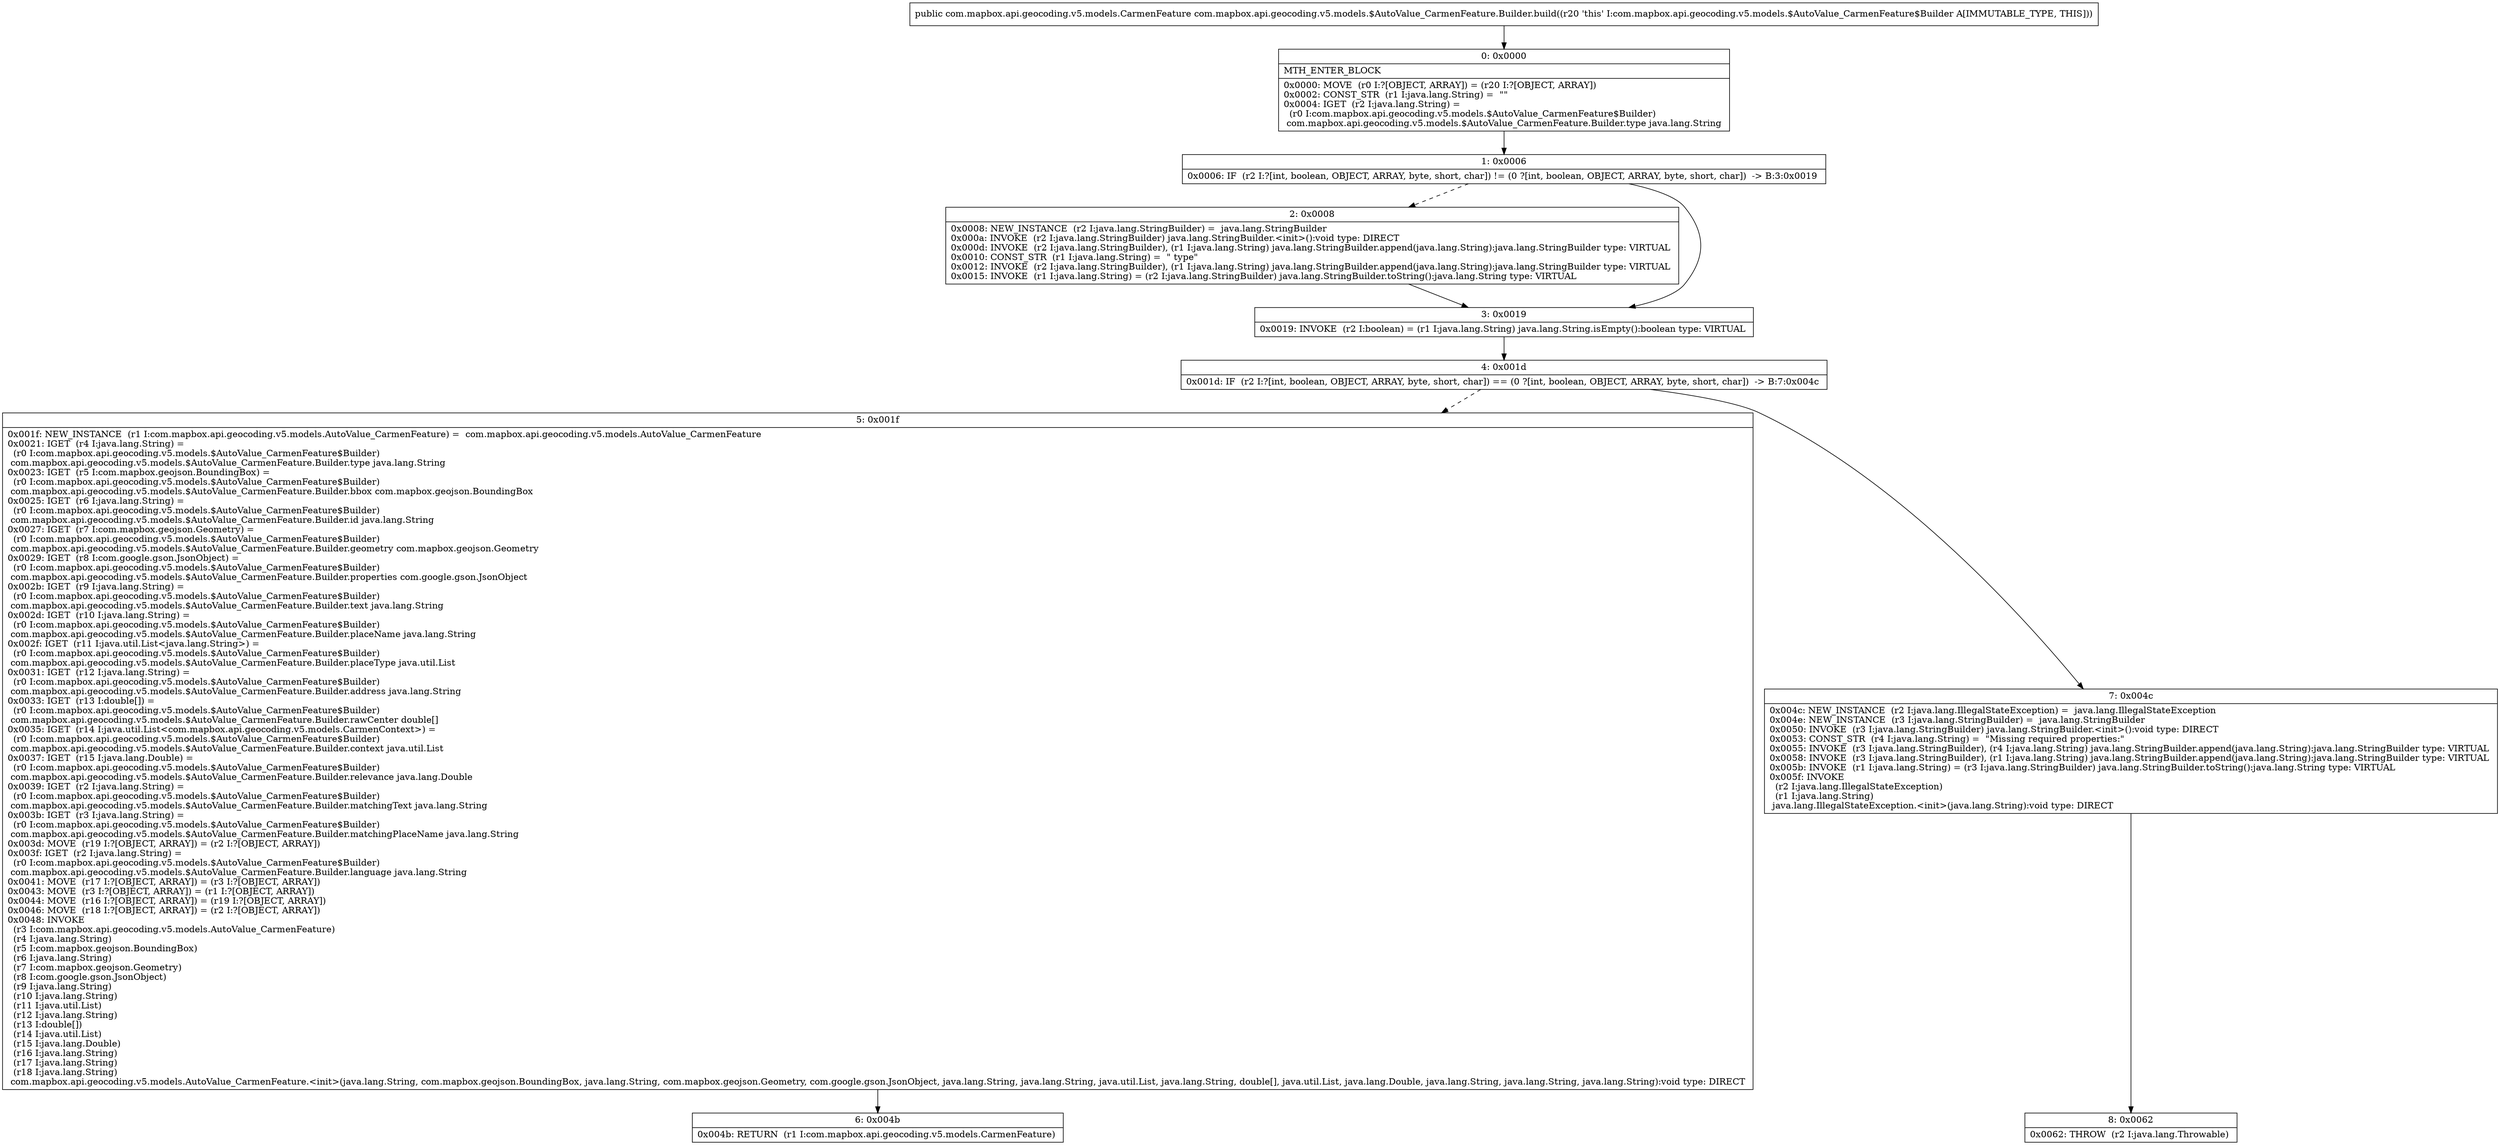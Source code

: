 digraph "CFG forcom.mapbox.api.geocoding.v5.models.$AutoValue_CarmenFeature.Builder.build()Lcom\/mapbox\/api\/geocoding\/v5\/models\/CarmenFeature;" {
Node_0 [shape=record,label="{0\:\ 0x0000|MTH_ENTER_BLOCK\l|0x0000: MOVE  (r0 I:?[OBJECT, ARRAY]) = (r20 I:?[OBJECT, ARRAY]) \l0x0002: CONST_STR  (r1 I:java.lang.String) =  \"\" \l0x0004: IGET  (r2 I:java.lang.String) = \l  (r0 I:com.mapbox.api.geocoding.v5.models.$AutoValue_CarmenFeature$Builder)\l com.mapbox.api.geocoding.v5.models.$AutoValue_CarmenFeature.Builder.type java.lang.String \l}"];
Node_1 [shape=record,label="{1\:\ 0x0006|0x0006: IF  (r2 I:?[int, boolean, OBJECT, ARRAY, byte, short, char]) != (0 ?[int, boolean, OBJECT, ARRAY, byte, short, char])  \-\> B:3:0x0019 \l}"];
Node_2 [shape=record,label="{2\:\ 0x0008|0x0008: NEW_INSTANCE  (r2 I:java.lang.StringBuilder) =  java.lang.StringBuilder \l0x000a: INVOKE  (r2 I:java.lang.StringBuilder) java.lang.StringBuilder.\<init\>():void type: DIRECT \l0x000d: INVOKE  (r2 I:java.lang.StringBuilder), (r1 I:java.lang.String) java.lang.StringBuilder.append(java.lang.String):java.lang.StringBuilder type: VIRTUAL \l0x0010: CONST_STR  (r1 I:java.lang.String) =  \" type\" \l0x0012: INVOKE  (r2 I:java.lang.StringBuilder), (r1 I:java.lang.String) java.lang.StringBuilder.append(java.lang.String):java.lang.StringBuilder type: VIRTUAL \l0x0015: INVOKE  (r1 I:java.lang.String) = (r2 I:java.lang.StringBuilder) java.lang.StringBuilder.toString():java.lang.String type: VIRTUAL \l}"];
Node_3 [shape=record,label="{3\:\ 0x0019|0x0019: INVOKE  (r2 I:boolean) = (r1 I:java.lang.String) java.lang.String.isEmpty():boolean type: VIRTUAL \l}"];
Node_4 [shape=record,label="{4\:\ 0x001d|0x001d: IF  (r2 I:?[int, boolean, OBJECT, ARRAY, byte, short, char]) == (0 ?[int, boolean, OBJECT, ARRAY, byte, short, char])  \-\> B:7:0x004c \l}"];
Node_5 [shape=record,label="{5\:\ 0x001f|0x001f: NEW_INSTANCE  (r1 I:com.mapbox.api.geocoding.v5.models.AutoValue_CarmenFeature) =  com.mapbox.api.geocoding.v5.models.AutoValue_CarmenFeature \l0x0021: IGET  (r4 I:java.lang.String) = \l  (r0 I:com.mapbox.api.geocoding.v5.models.$AutoValue_CarmenFeature$Builder)\l com.mapbox.api.geocoding.v5.models.$AutoValue_CarmenFeature.Builder.type java.lang.String \l0x0023: IGET  (r5 I:com.mapbox.geojson.BoundingBox) = \l  (r0 I:com.mapbox.api.geocoding.v5.models.$AutoValue_CarmenFeature$Builder)\l com.mapbox.api.geocoding.v5.models.$AutoValue_CarmenFeature.Builder.bbox com.mapbox.geojson.BoundingBox \l0x0025: IGET  (r6 I:java.lang.String) = \l  (r0 I:com.mapbox.api.geocoding.v5.models.$AutoValue_CarmenFeature$Builder)\l com.mapbox.api.geocoding.v5.models.$AutoValue_CarmenFeature.Builder.id java.lang.String \l0x0027: IGET  (r7 I:com.mapbox.geojson.Geometry) = \l  (r0 I:com.mapbox.api.geocoding.v5.models.$AutoValue_CarmenFeature$Builder)\l com.mapbox.api.geocoding.v5.models.$AutoValue_CarmenFeature.Builder.geometry com.mapbox.geojson.Geometry \l0x0029: IGET  (r8 I:com.google.gson.JsonObject) = \l  (r0 I:com.mapbox.api.geocoding.v5.models.$AutoValue_CarmenFeature$Builder)\l com.mapbox.api.geocoding.v5.models.$AutoValue_CarmenFeature.Builder.properties com.google.gson.JsonObject \l0x002b: IGET  (r9 I:java.lang.String) = \l  (r0 I:com.mapbox.api.geocoding.v5.models.$AutoValue_CarmenFeature$Builder)\l com.mapbox.api.geocoding.v5.models.$AutoValue_CarmenFeature.Builder.text java.lang.String \l0x002d: IGET  (r10 I:java.lang.String) = \l  (r0 I:com.mapbox.api.geocoding.v5.models.$AutoValue_CarmenFeature$Builder)\l com.mapbox.api.geocoding.v5.models.$AutoValue_CarmenFeature.Builder.placeName java.lang.String \l0x002f: IGET  (r11 I:java.util.List\<java.lang.String\>) = \l  (r0 I:com.mapbox.api.geocoding.v5.models.$AutoValue_CarmenFeature$Builder)\l com.mapbox.api.geocoding.v5.models.$AutoValue_CarmenFeature.Builder.placeType java.util.List \l0x0031: IGET  (r12 I:java.lang.String) = \l  (r0 I:com.mapbox.api.geocoding.v5.models.$AutoValue_CarmenFeature$Builder)\l com.mapbox.api.geocoding.v5.models.$AutoValue_CarmenFeature.Builder.address java.lang.String \l0x0033: IGET  (r13 I:double[]) = \l  (r0 I:com.mapbox.api.geocoding.v5.models.$AutoValue_CarmenFeature$Builder)\l com.mapbox.api.geocoding.v5.models.$AutoValue_CarmenFeature.Builder.rawCenter double[] \l0x0035: IGET  (r14 I:java.util.List\<com.mapbox.api.geocoding.v5.models.CarmenContext\>) = \l  (r0 I:com.mapbox.api.geocoding.v5.models.$AutoValue_CarmenFeature$Builder)\l com.mapbox.api.geocoding.v5.models.$AutoValue_CarmenFeature.Builder.context java.util.List \l0x0037: IGET  (r15 I:java.lang.Double) = \l  (r0 I:com.mapbox.api.geocoding.v5.models.$AutoValue_CarmenFeature$Builder)\l com.mapbox.api.geocoding.v5.models.$AutoValue_CarmenFeature.Builder.relevance java.lang.Double \l0x0039: IGET  (r2 I:java.lang.String) = \l  (r0 I:com.mapbox.api.geocoding.v5.models.$AutoValue_CarmenFeature$Builder)\l com.mapbox.api.geocoding.v5.models.$AutoValue_CarmenFeature.Builder.matchingText java.lang.String \l0x003b: IGET  (r3 I:java.lang.String) = \l  (r0 I:com.mapbox.api.geocoding.v5.models.$AutoValue_CarmenFeature$Builder)\l com.mapbox.api.geocoding.v5.models.$AutoValue_CarmenFeature.Builder.matchingPlaceName java.lang.String \l0x003d: MOVE  (r19 I:?[OBJECT, ARRAY]) = (r2 I:?[OBJECT, ARRAY]) \l0x003f: IGET  (r2 I:java.lang.String) = \l  (r0 I:com.mapbox.api.geocoding.v5.models.$AutoValue_CarmenFeature$Builder)\l com.mapbox.api.geocoding.v5.models.$AutoValue_CarmenFeature.Builder.language java.lang.String \l0x0041: MOVE  (r17 I:?[OBJECT, ARRAY]) = (r3 I:?[OBJECT, ARRAY]) \l0x0043: MOVE  (r3 I:?[OBJECT, ARRAY]) = (r1 I:?[OBJECT, ARRAY]) \l0x0044: MOVE  (r16 I:?[OBJECT, ARRAY]) = (r19 I:?[OBJECT, ARRAY]) \l0x0046: MOVE  (r18 I:?[OBJECT, ARRAY]) = (r2 I:?[OBJECT, ARRAY]) \l0x0048: INVOKE  \l  (r3 I:com.mapbox.api.geocoding.v5.models.AutoValue_CarmenFeature)\l  (r4 I:java.lang.String)\l  (r5 I:com.mapbox.geojson.BoundingBox)\l  (r6 I:java.lang.String)\l  (r7 I:com.mapbox.geojson.Geometry)\l  (r8 I:com.google.gson.JsonObject)\l  (r9 I:java.lang.String)\l  (r10 I:java.lang.String)\l  (r11 I:java.util.List)\l  (r12 I:java.lang.String)\l  (r13 I:double[])\l  (r14 I:java.util.List)\l  (r15 I:java.lang.Double)\l  (r16 I:java.lang.String)\l  (r17 I:java.lang.String)\l  (r18 I:java.lang.String)\l com.mapbox.api.geocoding.v5.models.AutoValue_CarmenFeature.\<init\>(java.lang.String, com.mapbox.geojson.BoundingBox, java.lang.String, com.mapbox.geojson.Geometry, com.google.gson.JsonObject, java.lang.String, java.lang.String, java.util.List, java.lang.String, double[], java.util.List, java.lang.Double, java.lang.String, java.lang.String, java.lang.String):void type: DIRECT \l}"];
Node_6 [shape=record,label="{6\:\ 0x004b|0x004b: RETURN  (r1 I:com.mapbox.api.geocoding.v5.models.CarmenFeature) \l}"];
Node_7 [shape=record,label="{7\:\ 0x004c|0x004c: NEW_INSTANCE  (r2 I:java.lang.IllegalStateException) =  java.lang.IllegalStateException \l0x004e: NEW_INSTANCE  (r3 I:java.lang.StringBuilder) =  java.lang.StringBuilder \l0x0050: INVOKE  (r3 I:java.lang.StringBuilder) java.lang.StringBuilder.\<init\>():void type: DIRECT \l0x0053: CONST_STR  (r4 I:java.lang.String) =  \"Missing required properties:\" \l0x0055: INVOKE  (r3 I:java.lang.StringBuilder), (r4 I:java.lang.String) java.lang.StringBuilder.append(java.lang.String):java.lang.StringBuilder type: VIRTUAL \l0x0058: INVOKE  (r3 I:java.lang.StringBuilder), (r1 I:java.lang.String) java.lang.StringBuilder.append(java.lang.String):java.lang.StringBuilder type: VIRTUAL \l0x005b: INVOKE  (r1 I:java.lang.String) = (r3 I:java.lang.StringBuilder) java.lang.StringBuilder.toString():java.lang.String type: VIRTUAL \l0x005f: INVOKE  \l  (r2 I:java.lang.IllegalStateException)\l  (r1 I:java.lang.String)\l java.lang.IllegalStateException.\<init\>(java.lang.String):void type: DIRECT \l}"];
Node_8 [shape=record,label="{8\:\ 0x0062|0x0062: THROW  (r2 I:java.lang.Throwable) \l}"];
MethodNode[shape=record,label="{public com.mapbox.api.geocoding.v5.models.CarmenFeature com.mapbox.api.geocoding.v5.models.$AutoValue_CarmenFeature.Builder.build((r20 'this' I:com.mapbox.api.geocoding.v5.models.$AutoValue_CarmenFeature$Builder A[IMMUTABLE_TYPE, THIS])) }"];
MethodNode -> Node_0;
Node_0 -> Node_1;
Node_1 -> Node_2[style=dashed];
Node_1 -> Node_3;
Node_2 -> Node_3;
Node_3 -> Node_4;
Node_4 -> Node_5[style=dashed];
Node_4 -> Node_7;
Node_5 -> Node_6;
Node_7 -> Node_8;
}

